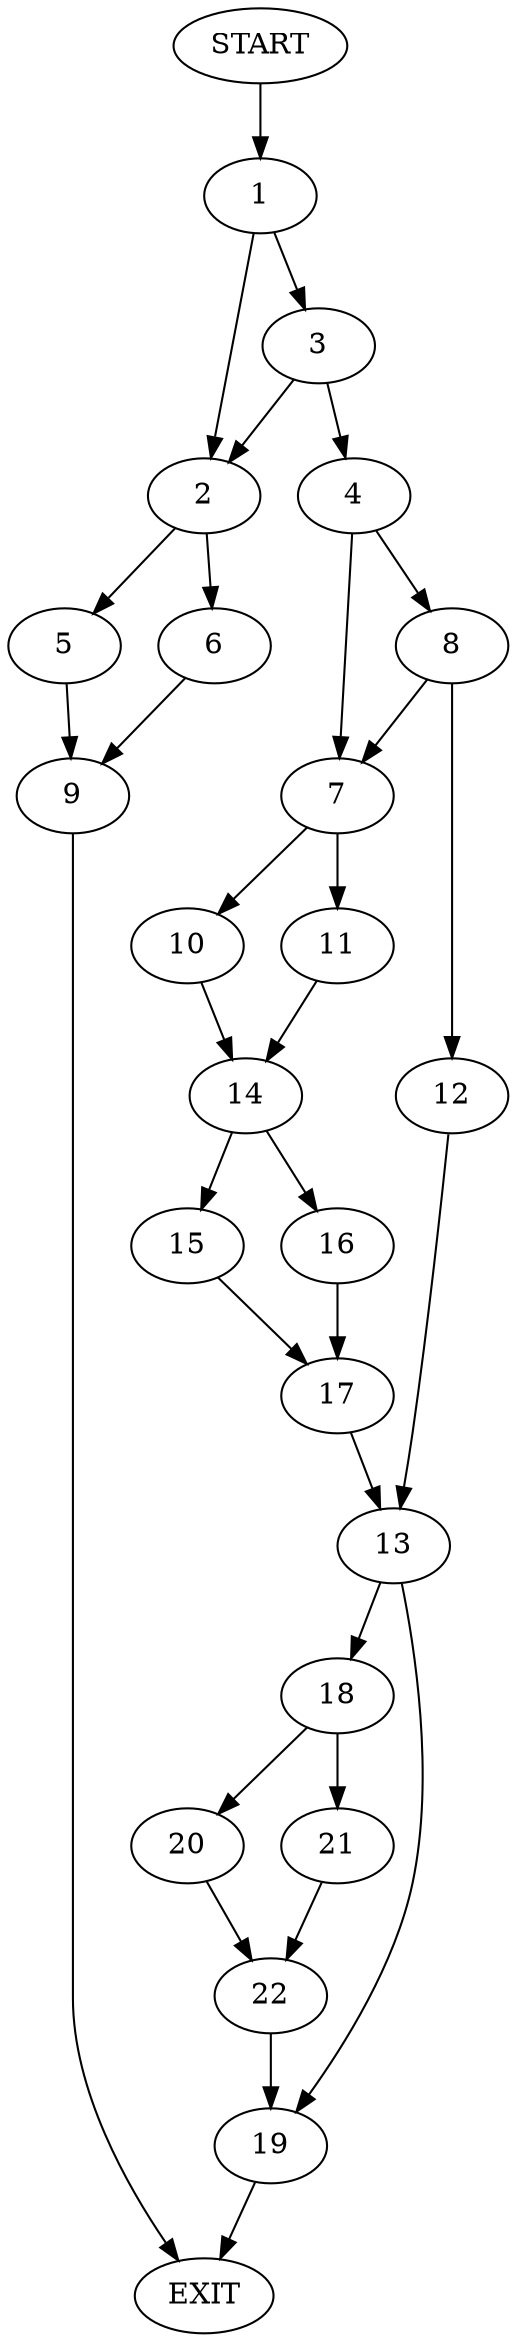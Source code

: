 digraph {
0 [label="START"]
23 [label="EXIT"]
0 -> 1
1 -> 2
1 -> 3
3 -> 2
3 -> 4
2 -> 5
2 -> 6
4 -> 7
4 -> 8
6 -> 9
5 -> 9
9 -> 23
7 -> 10
7 -> 11
8 -> 7
8 -> 12
12 -> 13
10 -> 14
11 -> 14
14 -> 15
14 -> 16
16 -> 17
15 -> 17
17 -> 13
13 -> 18
13 -> 19
19 -> 23
18 -> 20
18 -> 21
20 -> 22
21 -> 22
22 -> 19
}
